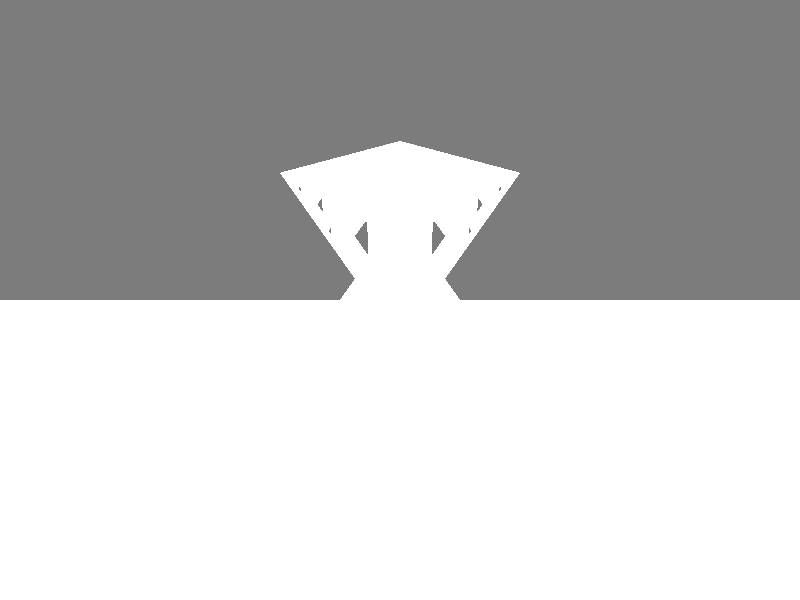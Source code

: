 #include "colors.inc"  
#include "textures.inc"

camera {
    location<5,0,5>
    look_at<0,0,0>
}   
light_source {
    <0,0.5,0>
    color rgb <1,1,1>
}
light_source {
    <0,1,0>
    color rgb <1,1,1>
}
light_source {
    <0,1.5,0>
    color rgb <1,1,1>
}             
plane { //Floor
    <0,1,0>, -2 //Normal and distance
    texture {
        pigment {    
            color rgb <1,1,1>
        }                 
    }                     
    finish {
        reflection 0
    }
}
background {
    color rgb <0.2,0.2,0.2>
}



#macro pyramid(pos,siz,rec)

   #local halfsize = siz / 2;   

   #if (rec <= 0)
      
      triangle { pos,pos+< halfsize,-siz, halfsize>,pos+<-halfsize,-siz, halfsize> texture { pigment { color rgb <1,1,1, 0.9> } } finish { phong 0.2 } interior { ior 1.33 caustics 1 } }
      triangle { pos,pos+<-halfsize,-siz, halfsize>,pos+<-halfsize,-siz,-halfsize> texture { pigment { color rgb <1,1,1, 0.9> } } finish { phong 0.2 } interior { ior 1.33 caustics 1 } }
      triangle { pos,pos+<-halfsize,-siz,-halfsize>,pos+< halfsize,-siz,-halfsize> texture { pigment { color rgb <1,1,1, 0.9> } } finish { phong 0.2 } interior { ior 1.33 caustics 1 } }   
      triangle { pos,pos+< halfsize,-siz,-halfsize>,pos+< halfsize,-siz, halfsize> texture { pigment { color rgb <1,1,1, 0.9> } } finish { phong 0.2 } interior { ior 1.33 caustics 1 } }  

      triangle { pos+< halfsize,-siz, halfsize>,pos+<-halfsize,-siz, halfsize>,pos+<-halfsize,-siz,-halfsize> texture { pigment { color rgb <1,1,1,0.9> } } finish { phong 0.2 } interior { ior 1.33 caustics 1 } }
      triangle { pos+<-halfsize,-siz,-halfsize>,pos+< halfsize,-siz,-halfsize>,pos+< halfsize,-siz, halfsize> texture { pigment { color rgb <1,1,1,0.9> } } finish { phong 0.2 } interior { ior 1.33 caustics 1 } }
      
   #else

      #local fourthsize = halfsize / 2;

      pyramid(pos,halfsize,rec-1)

      pyramid(pos+< fourthsize,-halfsize, fourthsize>,halfsize,rec-1)
      pyramid(pos+<-fourthsize,-halfsize, fourthsize>,halfsize,rec-1)
      pyramid(pos+<-fourthsize,-halfsize,-fourthsize>,halfsize,rec-1)
      pyramid(pos+< fourthsize,-halfsize,-fourthsize>,halfsize,rec-1)
      calc(pos, pos+< fourthsize,-halfsize, fourthsize>,pos+<-fourthsize,-halfsize, fourthsize>,pos+<-fourthsize,-halfsize,-fourthsize>,pos+< fourthsize,-halfsize,-fourthsize>, halfsize)
      
   #end
#end   

#macro calc(top, pos1, pos2, pos3, pos4, siz)

    #local halfsize = siz/2;
    #local fourthsize = halfsize/2;
    #local doublesize = siz*2;
    //Cara 1
    triangle { pos1,pos1+<-halfsize,0,0>,pos1+<-fourthsize,-halfsize,fourthsize> texture { pigment { color rgb <1,1,1, 0.5> } } finish { phong 0.2 } interior { ior 1.33 caustics 1 }}
    triangle { pos2,pos1+<-halfsize,0,0>,pos1+<-halfsize-fourthsize,-halfsize,fourthsize> texture { pigment { color rgb <1,1,1, 0.5> } } finish { phong 0.2 } interior { ior 1.33 caustics 1 }}
    triangle { pos1+<-fourthsize,-halfsize,fourthsize>,pos1+<-halfsize-fourthsize,-halfsize,fourthsize>,top-<0,doublesize,-siz> texture { pigment { color rgb <1,1,1, 0.5> } } finish { phong 0.2 } interior { ior 1.33 caustics 1 }}
    //Cara 2
    triangle { pos2,pos2+<0,0,-halfsize>,pos2+<-fourthsize,-halfsize,-fourthsize> texture { pigment { color rgb <1,1,1, 0.5> } } finish { phong 0.2 } interior { ior 1.33 caustics 1 }}
    triangle { pos3,pos2+<0,0,-halfsize>,pos2+<-fourthsize,-halfsize,-fourthsize-halfsize> texture { pigment { color rgb <1,1,1, 0.5> } } finish { phong 0.2 } interior { ior 1.33 caustics 1 }}
    triangle { pos2+<-fourthsize,-halfsize,-fourthsize>,pos2+<-fourthsize,-halfsize,-fourthsize-halfsize>,top-<siz,doublesize,0> texture { pigment { color rgb <1,1,1, 0.5> } } finish { phong 0.2 } interior { ior 1.33 caustics 1 }}
    //Cara 3
    triangle { pos3,pos3+<halfsize,0,0>,pos3+<fourthsize,-halfsize,-fourthsize> texture { pigment { color rgb <1,1,1, 0.5> } } finish { phong 0.2 } interior { ior 1.33 caustics 1 }}
    triangle { pos4,pos3+<halfsize,0,0>,pos3+<fourthsize+halfsize,-halfsize,-fourthsize> texture { pigment { color rgb <1,1,1, 0.5> } } finish { phong 0.2 } interior { ior 1.33 caustics 1 }}
    triangle { pos3+<fourthsize,-halfsize,-fourthsize>,pos3+<fourthsize+halfsize,-halfsize,-fourthsize>,top-<0,doublesize,siz> texture { pigment { color rgb <1,1,1, 0.5> } } finish { phong 0.2 } interior { ior 1.33 caustics 1 }}
    //Cara 4
    triangle { pos4,pos4+<0,0,halfsize>,pos4+<fourthsize,-halfsize,fourthsize> texture { pigment { color rgb <1,1,1, 0.5> } } finish { phong 0.2 } interior { ior 1.33 caustics 1 }}
    triangle { pos1,pos4+<0,0,halfsize>,pos4+<fourthsize,-halfsize,fourthsize+halfsize> texture { pigment { color rgb <1,1,1, 0.5> } } finish { phong 0.2 } interior { ior 1.33 caustics 1 }}
    triangle { pos4+<fourthsize,-halfsize,fourthsize>,pos4+<fourthsize,-halfsize,fourthsize+halfsize>,top-<-siz,doublesize,0> texture { pigment { color rgb <1,1,1, 0.5> } } finish { phong 0.2 } interior { ior 1.33 caustics 1 }}
    

#end
      
pyramid(<0,1,0>,2,3) 

object { merge {pyramid(<0,0.5,0>2,3)} rotate <0,0,180> }


/*mesh {

   pyramid(<0,1,0>,1,0,0)

   texture { pigment { color rgb <0.9, 0.9, 0.2> } }
   finish {
      phong 0.2
   }
} */
